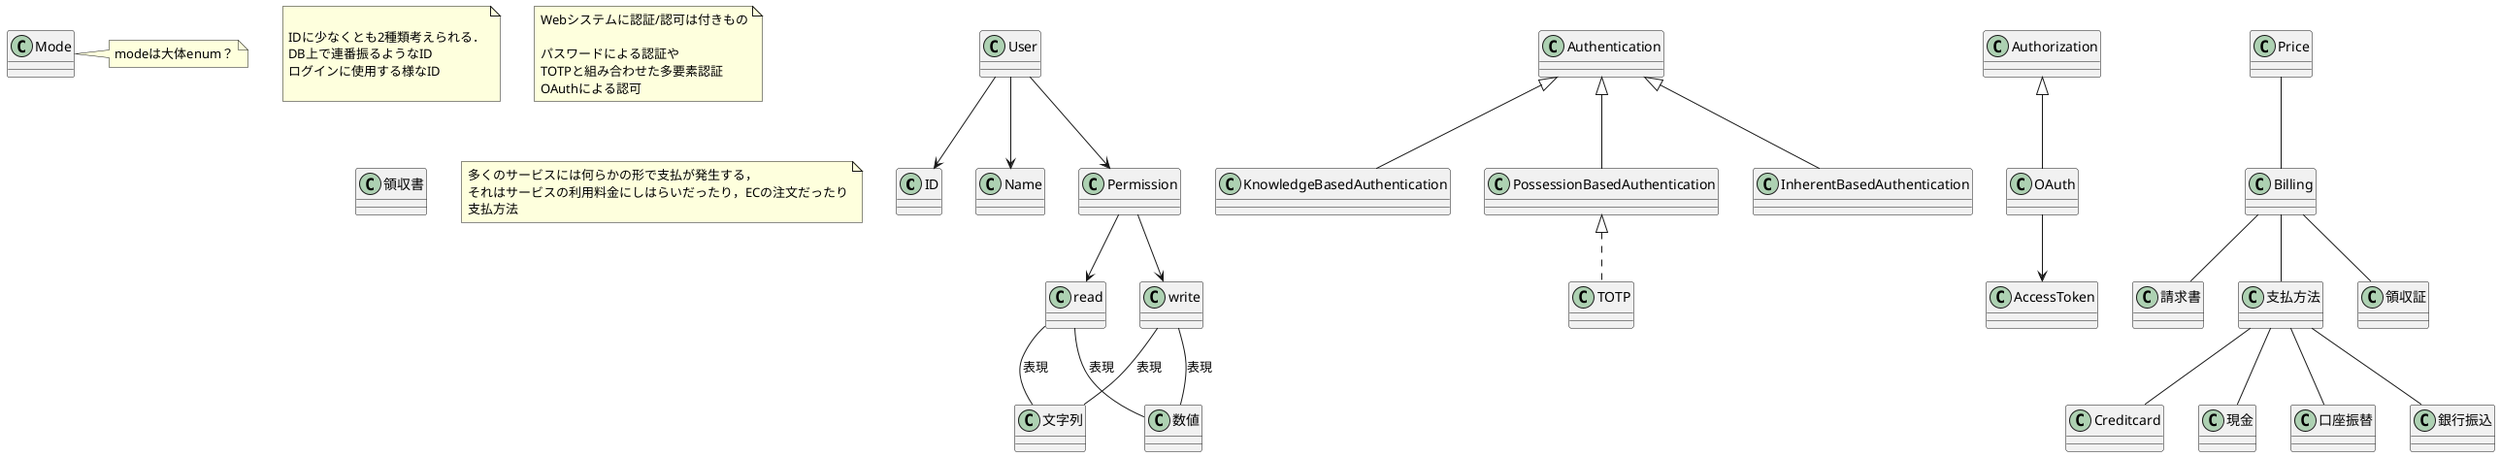 @startuml APPLICATION

class ID{}

Class Name{}

Class Mode{}

note right of Mode
    modeは大体enum？
end note


Class Permission{}

Class 文字列{}
Class 数値{}
Class read{}
Class write{}

Permission --> read
read -- 数値 : 表現
read -- 文字列 : 表現
Permission --> write
write -- 数値 : 表現
write -- 文字列 : 表現

Class User{}
User --> ID
User --> Permission
User --> Name

note as id_note

IDに少なくとも2種類考えられる．
DB上で連番振るようなID
ログインに使用する様なID

end note

Class Authentication{}

Class KnowledgeBasedAuthentication{}
Authentication <|-- KnowledgeBasedAuthentication

Class PossessionBasedAuthentication{}
Authentication <|-- PossessionBasedAuthentication

Class TOTP{}

PossessionBasedAuthentication <|.. TOTP

Class InherentBasedAuthentication{}

Authentication <|-- InherentBasedAuthentication

Class Authorization{}

Class OAuth{}

Authorization <|-- OAuth

Class AccessToken

OAuth-->AccessToken

note as n1
Webシステムに認証/認可は付きもの

パスワードによる認証や
TOTPと組み合わせた多要素認証
OAuthによる認可
end note


Class Billing{}

Class Creditcard{}

Class 現金{}

Class 口座振替{}
Class 銀行振込{}
Class 請求書{}
Class 領収書{}
Class 支払方法{}

Billing -- 支払方法
支払方法 -- Creditcard
支払方法 -- 現金
支払方法 -- 口座振替
支払方法 -- 銀行振込
Billing -- 請求書
Billing -- 領収証

Class Price{}

Price -- Billing
note as billing_note
多くのサービスには何らかの形で支払が発生する，
それはサービスの利用料金にしはらいだったり，ECの注文だったり
支払方法
end note

@enduml